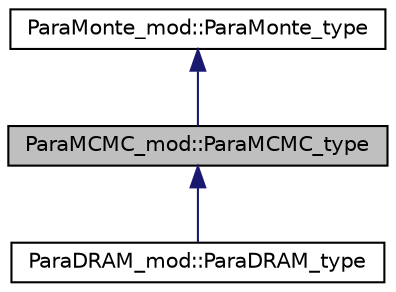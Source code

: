digraph "ParaMCMC_mod::ParaMCMC_type"
{
 // LATEX_PDF_SIZE
  edge [fontname="Helvetica",fontsize="10",labelfontname="Helvetica",labelfontsize="10"];
  node [fontname="Helvetica",fontsize="10",shape=record];
  Node1 [label="ParaMCMC_mod::ParaMCMC_type",height=0.2,width=0.4,color="black", fillcolor="grey75", style="filled", fontcolor="black",tooltip="The ParaMCMC_type class."];
  Node2 -> Node1 [dir="back",color="midnightblue",fontsize="10",style="solid",fontname="Helvetica"];
  Node2 [label="ParaMonte_mod::ParaMonte_type",height=0.2,width=0.4,color="black", fillcolor="white", style="filled",URL="$structParaMonte__mod_1_1ParaMonte__type.html",tooltip="The ParaMonte_type sampler base class."];
  Node1 -> Node3 [dir="back",color="midnightblue",fontsize="10",style="solid",fontname="Helvetica"];
  Node3 [label="ParaDRAM_mod::ParaDRAM_type",height=0.2,width=0.4,color="black", fillcolor="white", style="filled",URL="$structParaDRAM__mod_1_1ParaDRAM__type.html",tooltip="This is the ParaDRAM_type class."];
}
